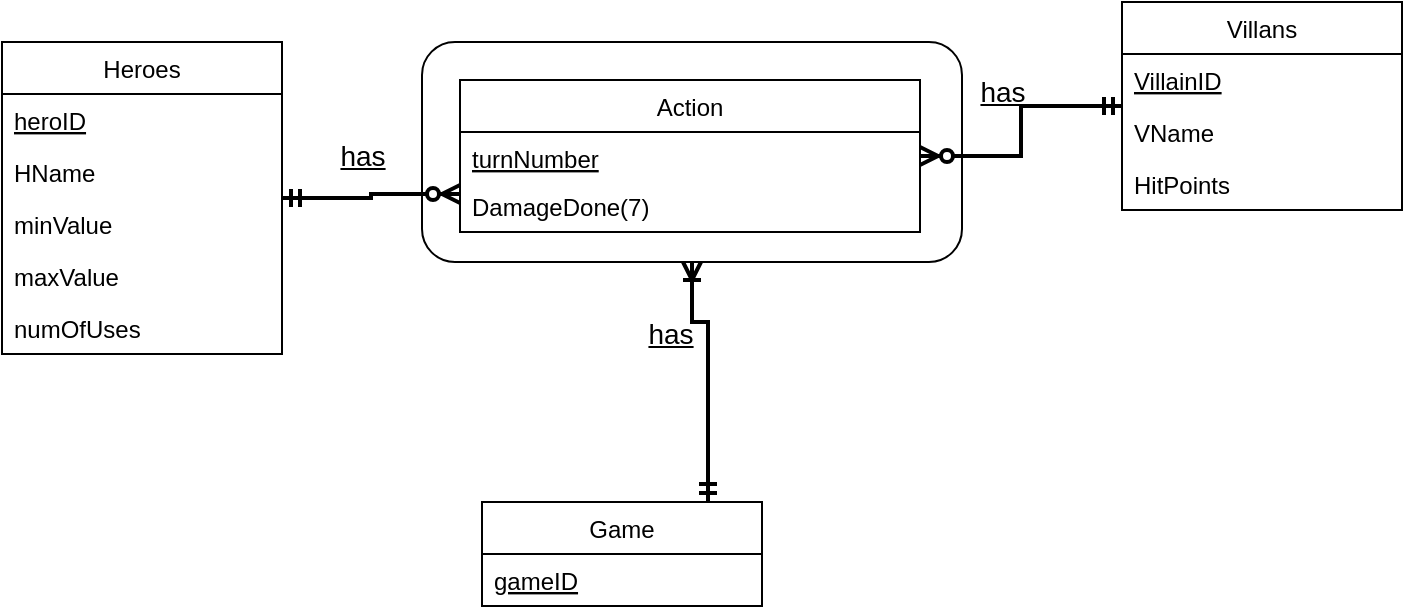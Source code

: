 <mxfile version="15.1.2" type="device"><diagram id="1b26n1X6zjQrrabmKJ9Q" name="Page-1"><mxGraphModel dx="313" dy="593" grid="1" gridSize="10" guides="1" tooltips="1" connect="1" arrows="1" fold="1" page="1" pageScale="1" pageWidth="827" pageHeight="1169" math="0" shadow="0"><root><mxCell id="0"/><mxCell id="1" parent="0"/><mxCell id="gHBmE4a1sidLzzDLhiZm-7" value="" style="rounded=1;whiteSpace=wrap;html=1;strokeWidth=1;" parent="1" vertex="1"><mxGeometry x="280" y="120" width="270" height="110" as="geometry"/></mxCell><mxCell id="hvxXoPYH8TG3LZnzKa0F-20" style="edgeStyle=orthogonalEdgeStyle;rounded=0;orthogonalLoop=1;jettySize=auto;html=1;entryX=0;entryY=0.75;entryDx=0;entryDy=0;startArrow=ERmandOne;startFill=0;endArrow=ERzeroToMany;endFill=1;strokeWidth=2;" parent="1" source="hvxXoPYH8TG3LZnzKa0F-1" target="hvxXoPYH8TG3LZnzKa0F-12" edge="1"><mxGeometry relative="1" as="geometry"/></mxCell><mxCell id="hvxXoPYH8TG3LZnzKa0F-1" value="Heroes" style="swimlane;fontStyle=0;childLayout=stackLayout;horizontal=1;startSize=26;horizontalStack=0;resizeParent=1;resizeParentMax=0;resizeLast=0;collapsible=1;marginBottom=0;" parent="1" vertex="1"><mxGeometry x="70" y="120" width="140" height="156" as="geometry"/></mxCell><mxCell id="hvxXoPYH8TG3LZnzKa0F-23" value="heroID" style="text;strokeColor=none;fillColor=none;align=left;verticalAlign=top;spacingLeft=4;spacingRight=4;overflow=hidden;rotatable=0;points=[[0,0.5],[1,0.5]];portConstraint=eastwest;fontStyle=4" parent="hvxXoPYH8TG3LZnzKa0F-1" vertex="1"><mxGeometry y="26" width="140" height="26" as="geometry"/></mxCell><mxCell id="hvxXoPYH8TG3LZnzKa0F-2" value="HName" style="text;strokeColor=none;fillColor=none;align=left;verticalAlign=top;spacingLeft=4;spacingRight=4;overflow=hidden;rotatable=0;points=[[0,0.5],[1,0.5]];portConstraint=eastwest;" parent="hvxXoPYH8TG3LZnzKa0F-1" vertex="1"><mxGeometry y="52" width="140" height="26" as="geometry"/></mxCell><mxCell id="hvxXoPYH8TG3LZnzKa0F-3" value="minValue" style="text;strokeColor=none;fillColor=none;align=left;verticalAlign=top;spacingLeft=4;spacingRight=4;overflow=hidden;rotatable=0;points=[[0,0.5],[1,0.5]];portConstraint=eastwest;" parent="hvxXoPYH8TG3LZnzKa0F-1" vertex="1"><mxGeometry y="78" width="140" height="26" as="geometry"/></mxCell><mxCell id="hvxXoPYH8TG3LZnzKa0F-4" value="maxValue" style="text;strokeColor=none;fillColor=none;align=left;verticalAlign=top;spacingLeft=4;spacingRight=4;overflow=hidden;rotatable=0;points=[[0,0.5],[1,0.5]];portConstraint=eastwest;" parent="hvxXoPYH8TG3LZnzKa0F-1" vertex="1"><mxGeometry y="104" width="140" height="26" as="geometry"/></mxCell><mxCell id="hvxXoPYH8TG3LZnzKa0F-5" value="numOfUses" style="text;strokeColor=none;fillColor=none;align=left;verticalAlign=top;spacingLeft=4;spacingRight=4;overflow=hidden;rotatable=0;points=[[0,0.5],[1,0.5]];portConstraint=eastwest;" parent="hvxXoPYH8TG3LZnzKa0F-1" vertex="1"><mxGeometry y="130" width="140" height="26" as="geometry"/></mxCell><mxCell id="hvxXoPYH8TG3LZnzKa0F-18" style="edgeStyle=orthogonalEdgeStyle;rounded=0;orthogonalLoop=1;jettySize=auto;html=1;endArrow=ERzeroToMany;endFill=1;startArrow=ERmandOne;startFill=0;strokeWidth=2;" parent="1" source="hvxXoPYH8TG3LZnzKa0F-6" target="hvxXoPYH8TG3LZnzKa0F-12" edge="1"><mxGeometry relative="1" as="geometry"/></mxCell><mxCell id="hvxXoPYH8TG3LZnzKa0F-6" value="Villans" style="swimlane;fontStyle=0;childLayout=stackLayout;horizontal=1;startSize=26;horizontalStack=0;resizeParent=1;resizeParentMax=0;resizeLast=0;collapsible=1;marginBottom=0;" parent="1" vertex="1"><mxGeometry x="630" y="100" width="140" height="104" as="geometry"/></mxCell><mxCell id="hvxXoPYH8TG3LZnzKa0F-24" value="VillainID" style="text;strokeColor=none;fillColor=none;align=left;verticalAlign=top;spacingLeft=4;spacingRight=4;overflow=hidden;rotatable=0;points=[[0,0.5],[1,0.5]];portConstraint=eastwest;fontStyle=4" parent="hvxXoPYH8TG3LZnzKa0F-6" vertex="1"><mxGeometry y="26" width="140" height="26" as="geometry"/></mxCell><mxCell id="hvxXoPYH8TG3LZnzKa0F-7" value="VName" style="text;strokeColor=none;fillColor=none;align=left;verticalAlign=top;spacingLeft=4;spacingRight=4;overflow=hidden;rotatable=0;points=[[0,0.5],[1,0.5]];portConstraint=eastwest;" parent="hvxXoPYH8TG3LZnzKa0F-6" vertex="1"><mxGeometry y="52" width="140" height="26" as="geometry"/></mxCell><mxCell id="hvxXoPYH8TG3LZnzKa0F-10" value="HitPoints" style="text;strokeColor=none;fillColor=none;align=left;verticalAlign=top;spacingLeft=4;spacingRight=4;overflow=hidden;rotatable=0;points=[[0,0.5],[1,0.5]];portConstraint=eastwest;" parent="hvxXoPYH8TG3LZnzKa0F-6" vertex="1"><mxGeometry y="78" width="140" height="26" as="geometry"/></mxCell><mxCell id="hvxXoPYH8TG3LZnzKa0F-12" value="Action" style="swimlane;fontStyle=0;childLayout=stackLayout;horizontal=1;startSize=26;horizontalStack=0;resizeParent=1;resizeParentMax=0;resizeLast=0;collapsible=1;marginBottom=0;" parent="1" vertex="1"><mxGeometry x="299" y="139" width="230" height="76" as="geometry"/></mxCell><mxCell id="ZZO-v8dw1XIvKlzQTg1K-10" value="turnNumber" style="text;strokeColor=none;fillColor=none;align=left;verticalAlign=top;spacingLeft=4;spacingRight=4;overflow=hidden;rotatable=0;points=[[0,0.5],[1,0.5]];portConstraint=eastwest;fontStyle=4" vertex="1" parent="hvxXoPYH8TG3LZnzKa0F-12"><mxGeometry y="26" width="230" height="24" as="geometry"/></mxCell><mxCell id="gHBmE4a1sidLzzDLhiZm-5" value="DamageDone(7)" style="text;strokeColor=none;fillColor=none;align=left;verticalAlign=top;spacingLeft=4;spacingRight=4;overflow=hidden;rotatable=0;points=[[0,0.5],[1,0.5]];portConstraint=eastwest;" parent="hvxXoPYH8TG3LZnzKa0F-12" vertex="1"><mxGeometry y="50" width="230" height="26" as="geometry"/></mxCell><mxCell id="gHBmE4a1sidLzzDLhiZm-1" value="&lt;u&gt;&lt;font style=&quot;font-size: 14px&quot;&gt;has&lt;/font&gt;&lt;/u&gt;" style="text;html=1;align=center;verticalAlign=middle;resizable=0;points=[];autosize=1;strokeColor=none;fillColor=none;strokeWidth=1;perimeterSpacing=0;" parent="1" vertex="1"><mxGeometry x="230" y="167" width="40" height="20" as="geometry"/></mxCell><mxCell id="gHBmE4a1sidLzzDLhiZm-4" value="&lt;u style=&quot;font-size: 14px&quot;&gt;has&lt;/u&gt;" style="text;html=1;align=center;verticalAlign=middle;resizable=0;points=[];autosize=1;strokeColor=none;fillColor=none;strokeWidth=1;perimeterSpacing=0;" parent="1" vertex="1"><mxGeometry x="550" y="135" width="40" height="20" as="geometry"/></mxCell><mxCell id="ZZO-v8dw1XIvKlzQTg1K-1" value="Game" style="swimlane;fontStyle=0;childLayout=stackLayout;horizontal=1;startSize=26;horizontalStack=0;resizeParent=1;resizeParentMax=0;resizeLast=0;collapsible=1;marginBottom=0;" vertex="1" parent="1"><mxGeometry x="310" y="350" width="140" height="52" as="geometry"/></mxCell><mxCell id="ZZO-v8dw1XIvKlzQTg1K-2" value="gameID" style="text;strokeColor=none;fillColor=none;align=left;verticalAlign=top;spacingLeft=4;spacingRight=4;overflow=hidden;rotatable=0;points=[[0,0.5],[1,0.5]];portConstraint=eastwest;fontStyle=4" vertex="1" parent="ZZO-v8dw1XIvKlzQTg1K-1"><mxGeometry y="26" width="140" height="26" as="geometry"/></mxCell><mxCell id="ZZO-v8dw1XIvKlzQTg1K-7" style="edgeStyle=orthogonalEdgeStyle;rounded=0;orthogonalLoop=1;jettySize=auto;html=1;startArrow=ERoneToMany;startFill=0;endArrow=ERmandOne;endFill=0;strokeWidth=2;jumpSize=4;fontSize=12;" edge="1" parent="1" source="gHBmE4a1sidLzzDLhiZm-7" target="ZZO-v8dw1XIvKlzQTg1K-1"><mxGeometry relative="1" as="geometry"><mxPoint x="414" y="224" as="sourcePoint"/><mxPoint x="423" y="310" as="targetPoint"/><Array as="points"><mxPoint x="415" y="260"/><mxPoint x="423" y="260"/></Array></mxGeometry></mxCell><mxCell id="ZZO-v8dw1XIvKlzQTg1K-8" value="&lt;u&gt;&lt;font style=&quot;font-size: 14px&quot;&gt;has&lt;/font&gt;&lt;/u&gt;" style="text;html=1;align=center;verticalAlign=middle;resizable=0;points=[];autosize=1;strokeColor=none;fillColor=none;strokeWidth=1;perimeterSpacing=0;" vertex="1" parent="1"><mxGeometry x="384" y="256" width="40" height="20" as="geometry"/></mxCell></root></mxGraphModel></diagram></mxfile>